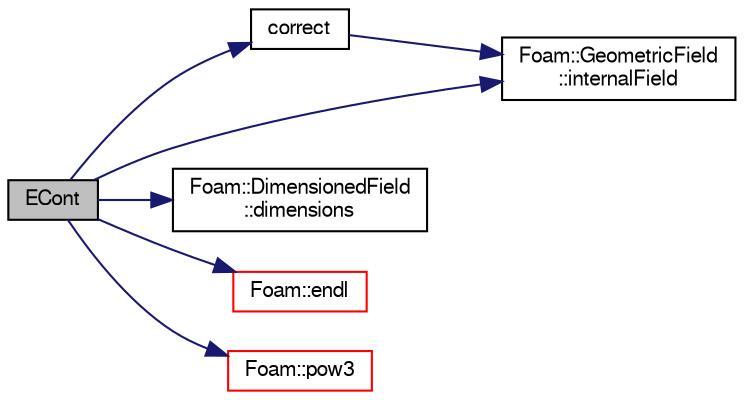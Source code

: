 digraph "ECont"
{
  bgcolor="transparent";
  edge [fontname="FreeSans",fontsize="10",labelfontname="FreeSans",labelfontsize="10"];
  node [fontname="FreeSans",fontsize="10",shape=record];
  rankdir="LR";
  Node324 [label="ECont",height=0.2,width=0.4,color="black", fillcolor="grey75", style="filled", fontcolor="black"];
  Node324 -> Node325 [color="midnightblue",fontsize="10",style="solid",fontname="FreeSans"];
  Node325 [label="correct",height=0.2,width=0.4,color="black",URL="$a30074.html#ad5fdfbbbf9db43e58f7e4abc12e260fa",tooltip="Correct rays. "];
  Node325 -> Node326 [color="midnightblue",fontsize="10",style="solid",fontname="FreeSans"];
  Node326 [label="Foam::GeometricField\l::internalField",height=0.2,width=0.4,color="black",URL="$a22434.html#a9536140d36d69bbac40496f6b817aa0a",tooltip="Return internal field. "];
  Node324 -> Node327 [color="midnightblue",fontsize="10",style="solid",fontname="FreeSans"];
  Node327 [label="Foam::DimensionedField\l::dimensions",height=0.2,width=0.4,color="black",URL="$a26390.html#a66989c1e0666e0d0c93a2056ce75599e",tooltip="Return dimensions. "];
  Node324 -> Node328 [color="midnightblue",fontsize="10",style="solid",fontname="FreeSans"];
  Node328 [label="Foam::endl",height=0.2,width=0.4,color="red",URL="$a21124.html#a2db8fe02a0d3909e9351bb4275b23ce4",tooltip="Add newline and flush stream. "];
  Node324 -> Node326 [color="midnightblue",fontsize="10",style="solid",fontname="FreeSans"];
  Node324 -> Node330 [color="midnightblue",fontsize="10",style="solid",fontname="FreeSans"];
  Node330 [label="Foam::pow3",height=0.2,width=0.4,color="red",URL="$a21124.html#a2e8f5d970ee4fb466536c3c46bae91fe"];
}
